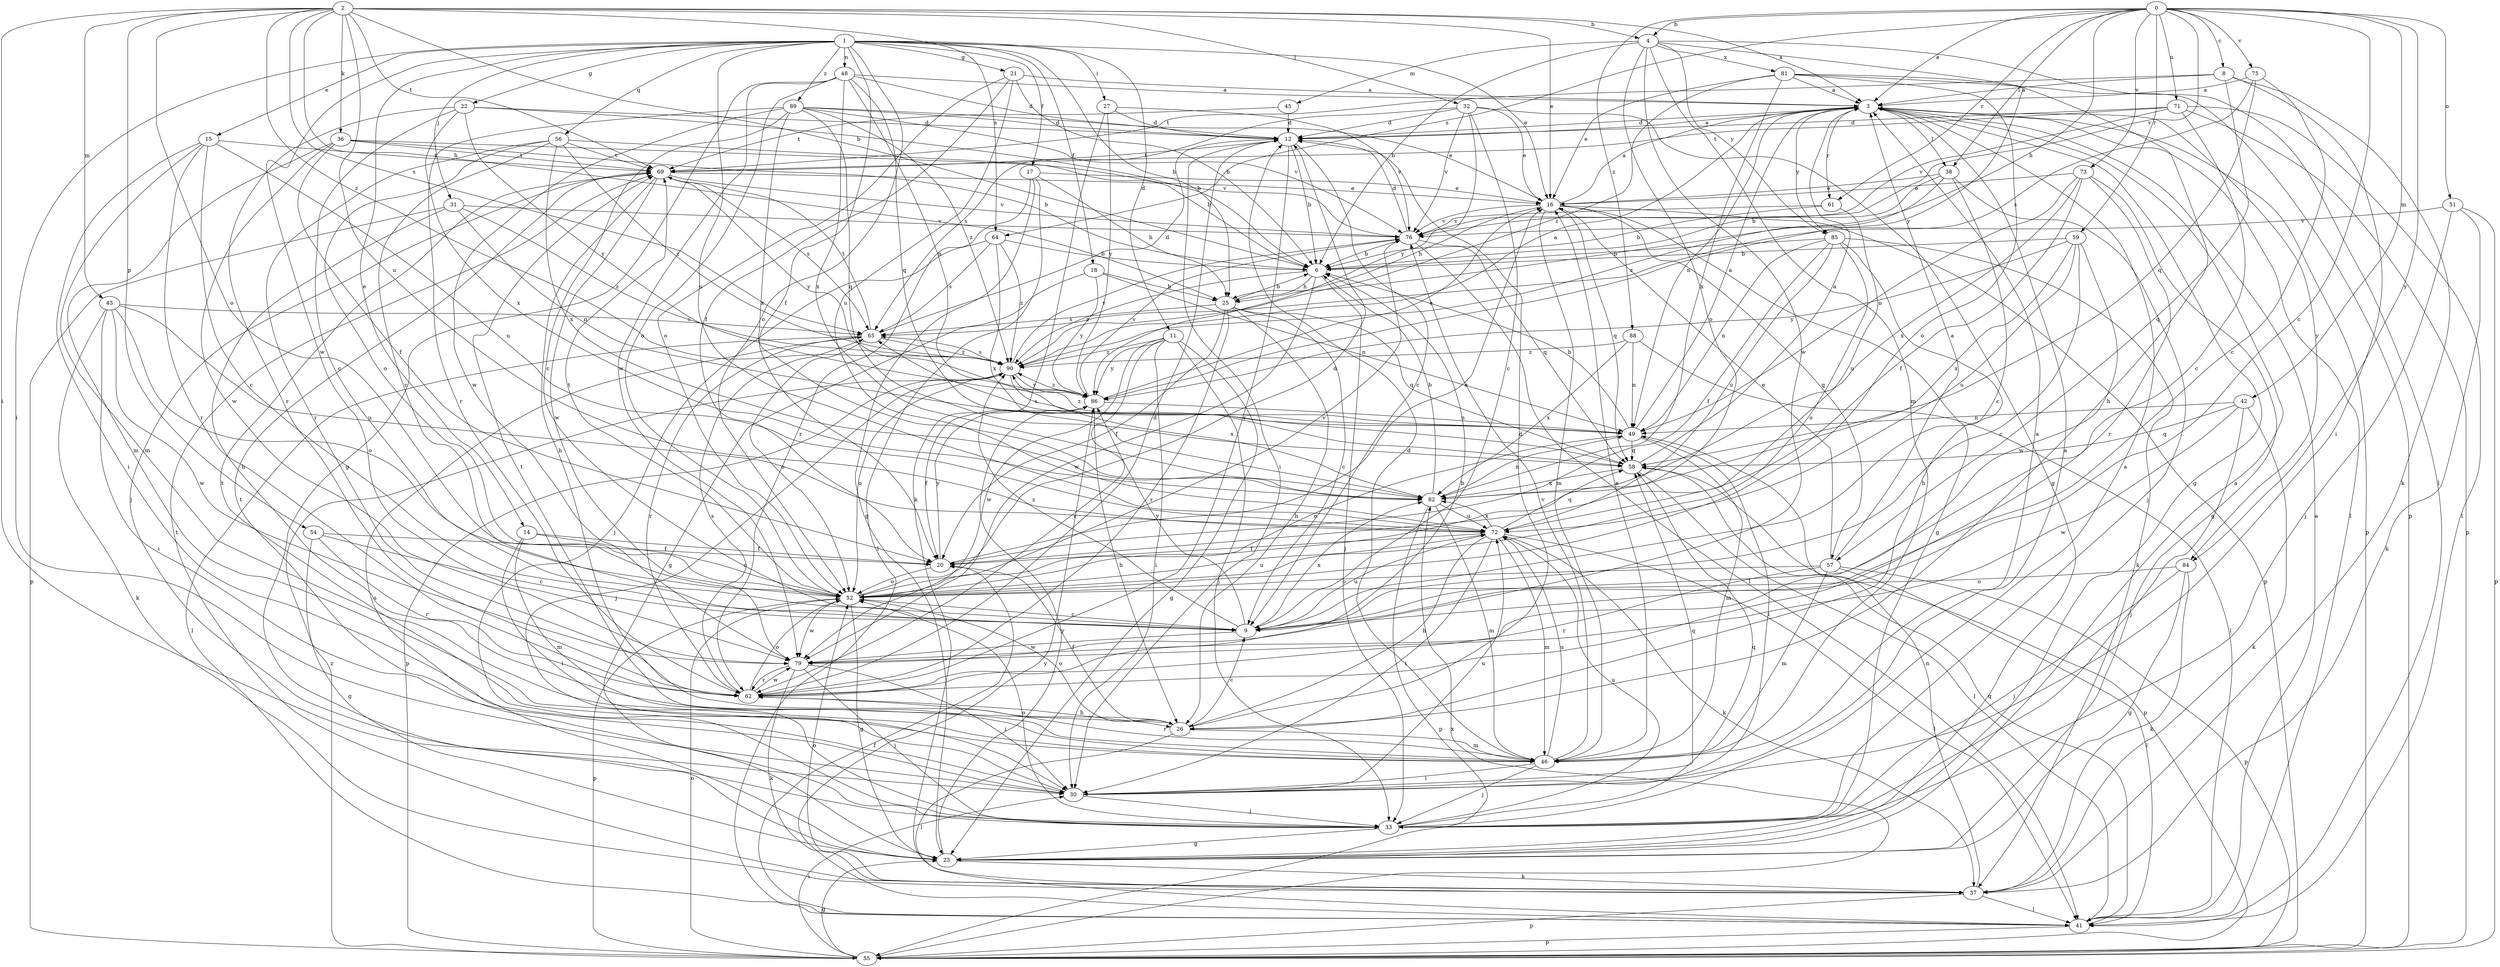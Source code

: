 strict digraph  {
0;
1;
2;
3;
4;
6;
8;
9;
11;
12;
14;
15;
16;
17;
18;
20;
21;
22;
23;
25;
26;
27;
30;
31;
32;
33;
36;
37;
38;
41;
42;
43;
45;
46;
48;
49;
51;
52;
54;
55;
56;
57;
58;
59;
61;
62;
64;
65;
69;
71;
72;
73;
75;
76;
79;
81;
82;
84;
85;
86;
88;
89;
90;
0 -> 3  [label=a];
0 -> 4  [label=b];
0 -> 8  [label=c];
0 -> 9  [label=c];
0 -> 25  [label=h];
0 -> 38  [label=l];
0 -> 42  [label=m];
0 -> 51  [label=o];
0 -> 59  [label=r];
0 -> 61  [label=r];
0 -> 64  [label=s];
0 -> 71  [label=u];
0 -> 73  [label=v];
0 -> 75  [label=v];
0 -> 76  [label=v];
0 -> 84  [label=y];
0 -> 88  [label=z];
1 -> 11  [label=d];
1 -> 14  [label=e];
1 -> 15  [label=e];
1 -> 16  [label=e];
1 -> 17  [label=f];
1 -> 18  [label=f];
1 -> 20  [label=f];
1 -> 21  [label=g];
1 -> 22  [label=g];
1 -> 25  [label=h];
1 -> 27  [label=i];
1 -> 30  [label=i];
1 -> 31  [label=j];
1 -> 48  [label=n];
1 -> 52  [label=o];
1 -> 56  [label=q];
1 -> 72  [label=u];
1 -> 79  [label=w];
1 -> 89  [label=z];
2 -> 3  [label=a];
2 -> 4  [label=b];
2 -> 6  [label=b];
2 -> 16  [label=e];
2 -> 25  [label=h];
2 -> 30  [label=i];
2 -> 32  [label=j];
2 -> 36  [label=k];
2 -> 43  [label=m];
2 -> 52  [label=o];
2 -> 54  [label=p];
2 -> 64  [label=s];
2 -> 65  [label=s];
2 -> 69  [label=t];
2 -> 72  [label=u];
2 -> 90  [label=z];
3 -> 12  [label=d];
3 -> 23  [label=g];
3 -> 38  [label=l];
3 -> 41  [label=l];
3 -> 49  [label=n];
3 -> 55  [label=p];
3 -> 61  [label=r];
3 -> 84  [label=y];
3 -> 85  [label=y];
4 -> 6  [label=b];
4 -> 41  [label=l];
4 -> 45  [label=m];
4 -> 46  [label=m];
4 -> 52  [label=o];
4 -> 79  [label=w];
4 -> 81  [label=x];
4 -> 85  [label=y];
4 -> 86  [label=y];
6 -> 25  [label=h];
6 -> 33  [label=j];
6 -> 79  [label=w];
6 -> 90  [label=z];
8 -> 3  [label=a];
8 -> 30  [label=i];
8 -> 37  [label=k];
8 -> 57  [label=q];
8 -> 69  [label=t];
9 -> 72  [label=u];
9 -> 79  [label=w];
9 -> 82  [label=x];
9 -> 86  [label=y];
9 -> 90  [label=z];
11 -> 23  [label=g];
11 -> 30  [label=i];
11 -> 33  [label=j];
11 -> 62  [label=r];
11 -> 79  [label=w];
11 -> 86  [label=y];
11 -> 90  [label=z];
12 -> 3  [label=a];
12 -> 6  [label=b];
12 -> 9  [label=c];
12 -> 30  [label=i];
12 -> 62  [label=r];
12 -> 69  [label=t];
14 -> 20  [label=f];
14 -> 30  [label=i];
14 -> 46  [label=m];
14 -> 52  [label=o];
15 -> 9  [label=c];
15 -> 30  [label=i];
15 -> 46  [label=m];
15 -> 62  [label=r];
15 -> 69  [label=t];
15 -> 72  [label=u];
16 -> 3  [label=a];
16 -> 23  [label=g];
16 -> 25  [label=h];
16 -> 46  [label=m];
16 -> 55  [label=p];
16 -> 57  [label=q];
16 -> 58  [label=q];
16 -> 76  [label=v];
17 -> 16  [label=e];
17 -> 23  [label=g];
17 -> 25  [label=h];
17 -> 41  [label=l];
17 -> 62  [label=r];
18 -> 23  [label=g];
18 -> 25  [label=h];
18 -> 49  [label=n];
18 -> 86  [label=y];
20 -> 16  [label=e];
20 -> 52  [label=o];
20 -> 86  [label=y];
21 -> 3  [label=a];
21 -> 6  [label=b];
21 -> 20  [label=f];
21 -> 52  [label=o];
21 -> 72  [label=u];
22 -> 6  [label=b];
22 -> 9  [label=c];
22 -> 12  [label=d];
22 -> 62  [label=r];
22 -> 82  [label=x];
22 -> 86  [label=y];
23 -> 3  [label=a];
23 -> 37  [label=k];
23 -> 65  [label=s];
23 -> 86  [label=y];
25 -> 6  [label=b];
25 -> 9  [label=c];
25 -> 20  [label=f];
25 -> 26  [label=h];
25 -> 58  [label=q];
25 -> 62  [label=r];
25 -> 65  [label=s];
26 -> 9  [label=c];
26 -> 12  [label=d];
26 -> 20  [label=f];
26 -> 41  [label=l];
26 -> 46  [label=m];
26 -> 52  [label=o];
27 -> 12  [label=d];
27 -> 37  [label=k];
27 -> 76  [label=v];
27 -> 86  [label=y];
30 -> 3  [label=a];
30 -> 33  [label=j];
30 -> 58  [label=q];
30 -> 69  [label=t];
30 -> 72  [label=u];
31 -> 26  [label=h];
31 -> 49  [label=n];
31 -> 55  [label=p];
31 -> 76  [label=v];
31 -> 90  [label=z];
32 -> 9  [label=c];
32 -> 12  [label=d];
32 -> 16  [label=e];
32 -> 23  [label=g];
32 -> 65  [label=s];
32 -> 76  [label=v];
32 -> 86  [label=y];
33 -> 3  [label=a];
33 -> 23  [label=g];
33 -> 52  [label=o];
33 -> 58  [label=q];
33 -> 69  [label=t];
33 -> 72  [label=u];
36 -> 6  [label=b];
36 -> 20  [label=f];
36 -> 46  [label=m];
36 -> 69  [label=t];
36 -> 76  [label=v];
36 -> 79  [label=w];
37 -> 41  [label=l];
37 -> 49  [label=n];
37 -> 52  [label=o];
37 -> 55  [label=p];
37 -> 69  [label=t];
38 -> 6  [label=b];
38 -> 9  [label=c];
38 -> 16  [label=e];
38 -> 33  [label=j];
38 -> 90  [label=z];
41 -> 3  [label=a];
41 -> 20  [label=f];
41 -> 55  [label=p];
41 -> 58  [label=q];
41 -> 86  [label=y];
42 -> 33  [label=j];
42 -> 37  [label=k];
42 -> 49  [label=n];
42 -> 58  [label=q];
42 -> 79  [label=w];
43 -> 30  [label=i];
43 -> 37  [label=k];
43 -> 52  [label=o];
43 -> 65  [label=s];
43 -> 72  [label=u];
43 -> 79  [label=w];
45 -> 12  [label=d];
45 -> 69  [label=t];
46 -> 3  [label=a];
46 -> 12  [label=d];
46 -> 16  [label=e];
46 -> 30  [label=i];
46 -> 33  [label=j];
46 -> 62  [label=r];
46 -> 69  [label=t];
46 -> 72  [label=u];
46 -> 76  [label=v];
48 -> 3  [label=a];
48 -> 12  [label=d];
48 -> 23  [label=g];
48 -> 49  [label=n];
48 -> 52  [label=o];
48 -> 58  [label=q];
48 -> 79  [label=w];
48 -> 82  [label=x];
49 -> 3  [label=a];
49 -> 6  [label=b];
49 -> 30  [label=i];
49 -> 46  [label=m];
49 -> 52  [label=o];
49 -> 58  [label=q];
49 -> 90  [label=z];
51 -> 33  [label=j];
51 -> 37  [label=k];
51 -> 55  [label=p];
51 -> 76  [label=v];
52 -> 9  [label=c];
52 -> 12  [label=d];
52 -> 23  [label=g];
52 -> 55  [label=p];
52 -> 69  [label=t];
52 -> 72  [label=u];
52 -> 76  [label=v];
52 -> 79  [label=w];
54 -> 9  [label=c];
54 -> 20  [label=f];
54 -> 23  [label=g];
54 -> 62  [label=r];
55 -> 23  [label=g];
55 -> 30  [label=i];
55 -> 52  [label=o];
55 -> 82  [label=x];
55 -> 90  [label=z];
56 -> 6  [label=b];
56 -> 9  [label=c];
56 -> 52  [label=o];
56 -> 62  [label=r];
56 -> 69  [label=t];
56 -> 82  [label=x];
56 -> 90  [label=z];
57 -> 3  [label=a];
57 -> 16  [label=e];
57 -> 41  [label=l];
57 -> 46  [label=m];
57 -> 52  [label=o];
57 -> 55  [label=p];
57 -> 62  [label=r];
58 -> 3  [label=a];
58 -> 41  [label=l];
58 -> 55  [label=p];
58 -> 65  [label=s];
58 -> 82  [label=x];
59 -> 6  [label=b];
59 -> 9  [label=c];
59 -> 72  [label=u];
59 -> 79  [label=w];
59 -> 82  [label=x];
59 -> 86  [label=y];
61 -> 6  [label=b];
61 -> 72  [label=u];
61 -> 76  [label=v];
62 -> 6  [label=b];
62 -> 12  [label=d];
62 -> 26  [label=h];
62 -> 52  [label=o];
62 -> 65  [label=s];
62 -> 79  [label=w];
64 -> 6  [label=b];
64 -> 33  [label=j];
64 -> 65  [label=s];
64 -> 82  [label=x];
64 -> 90  [label=z];
65 -> 12  [label=d];
65 -> 41  [label=l];
65 -> 52  [label=o];
65 -> 62  [label=r];
65 -> 69  [label=t];
65 -> 90  [label=z];
69 -> 16  [label=e];
69 -> 26  [label=h];
69 -> 33  [label=j];
69 -> 65  [label=s];
69 -> 76  [label=v];
69 -> 79  [label=w];
69 -> 86  [label=y];
71 -> 9  [label=c];
71 -> 12  [label=d];
71 -> 41  [label=l];
71 -> 55  [label=p];
71 -> 69  [label=t];
71 -> 76  [label=v];
72 -> 20  [label=f];
72 -> 26  [label=h];
72 -> 30  [label=i];
72 -> 37  [label=k];
72 -> 41  [label=l];
72 -> 46  [label=m];
72 -> 58  [label=q];
72 -> 82  [label=x];
73 -> 16  [label=e];
73 -> 20  [label=f];
73 -> 23  [label=g];
73 -> 49  [label=n];
73 -> 62  [label=r];
73 -> 82  [label=x];
75 -> 3  [label=a];
75 -> 9  [label=c];
75 -> 58  [label=q];
75 -> 65  [label=s];
76 -> 6  [label=b];
76 -> 12  [label=d];
76 -> 41  [label=l];
76 -> 58  [label=q];
79 -> 30  [label=i];
79 -> 33  [label=j];
79 -> 37  [label=k];
79 -> 62  [label=r];
81 -> 3  [label=a];
81 -> 16  [label=e];
81 -> 26  [label=h];
81 -> 52  [label=o];
81 -> 55  [label=p];
81 -> 82  [label=x];
81 -> 90  [label=z];
82 -> 6  [label=b];
82 -> 46  [label=m];
82 -> 49  [label=n];
82 -> 55  [label=p];
82 -> 72  [label=u];
84 -> 23  [label=g];
84 -> 33  [label=j];
84 -> 37  [label=k];
84 -> 52  [label=o];
85 -> 6  [label=b];
85 -> 20  [label=f];
85 -> 26  [label=h];
85 -> 37  [label=k];
85 -> 49  [label=n];
85 -> 52  [label=o];
85 -> 72  [label=u];
86 -> 16  [label=e];
86 -> 20  [label=f];
86 -> 26  [label=h];
86 -> 49  [label=n];
86 -> 76  [label=v];
86 -> 90  [label=z];
88 -> 41  [label=l];
88 -> 49  [label=n];
88 -> 82  [label=x];
88 -> 90  [label=z];
89 -> 9  [label=c];
89 -> 12  [label=d];
89 -> 16  [label=e];
89 -> 58  [label=q];
89 -> 62  [label=r];
89 -> 76  [label=v];
89 -> 79  [label=w];
89 -> 82  [label=x];
89 -> 90  [label=z];
90 -> 3  [label=a];
90 -> 33  [label=j];
90 -> 52  [label=o];
90 -> 55  [label=p];
90 -> 65  [label=s];
90 -> 76  [label=v];
90 -> 82  [label=x];
90 -> 86  [label=y];
}
